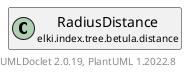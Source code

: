 @startuml
    remove .*\.(Instance|Par|Parameterizer|Factory)$
    set namespaceSeparator none
    hide empty fields
    hide empty methods

    class "<size:14>RadiusDistance.Par\n<size:10>elki.index.tree.betula.distance" as elki.index.tree.betula.distance.RadiusDistance.Par [[RadiusDistance.Par.html]] {
        +make(): RadiusDistance
    }

    interface "<size:14>Parameterizer\n<size:10>elki.utilities.optionhandling" as elki.utilities.optionhandling.Parameterizer [[../../../../utilities/optionhandling/Parameterizer.html]] {
        {abstract} +make(): Object
    }
    class "<size:14>RadiusDistance\n<size:10>elki.index.tree.betula.distance" as elki.index.tree.betula.distance.RadiusDistance [[RadiusDistance.html]]

    elki.utilities.optionhandling.Parameterizer <|.. elki.index.tree.betula.distance.RadiusDistance.Par
    elki.index.tree.betula.distance.RadiusDistance +-- elki.index.tree.betula.distance.RadiusDistance.Par

    center footer UMLDoclet 2.0.19, PlantUML 1.2022.8
@enduml
